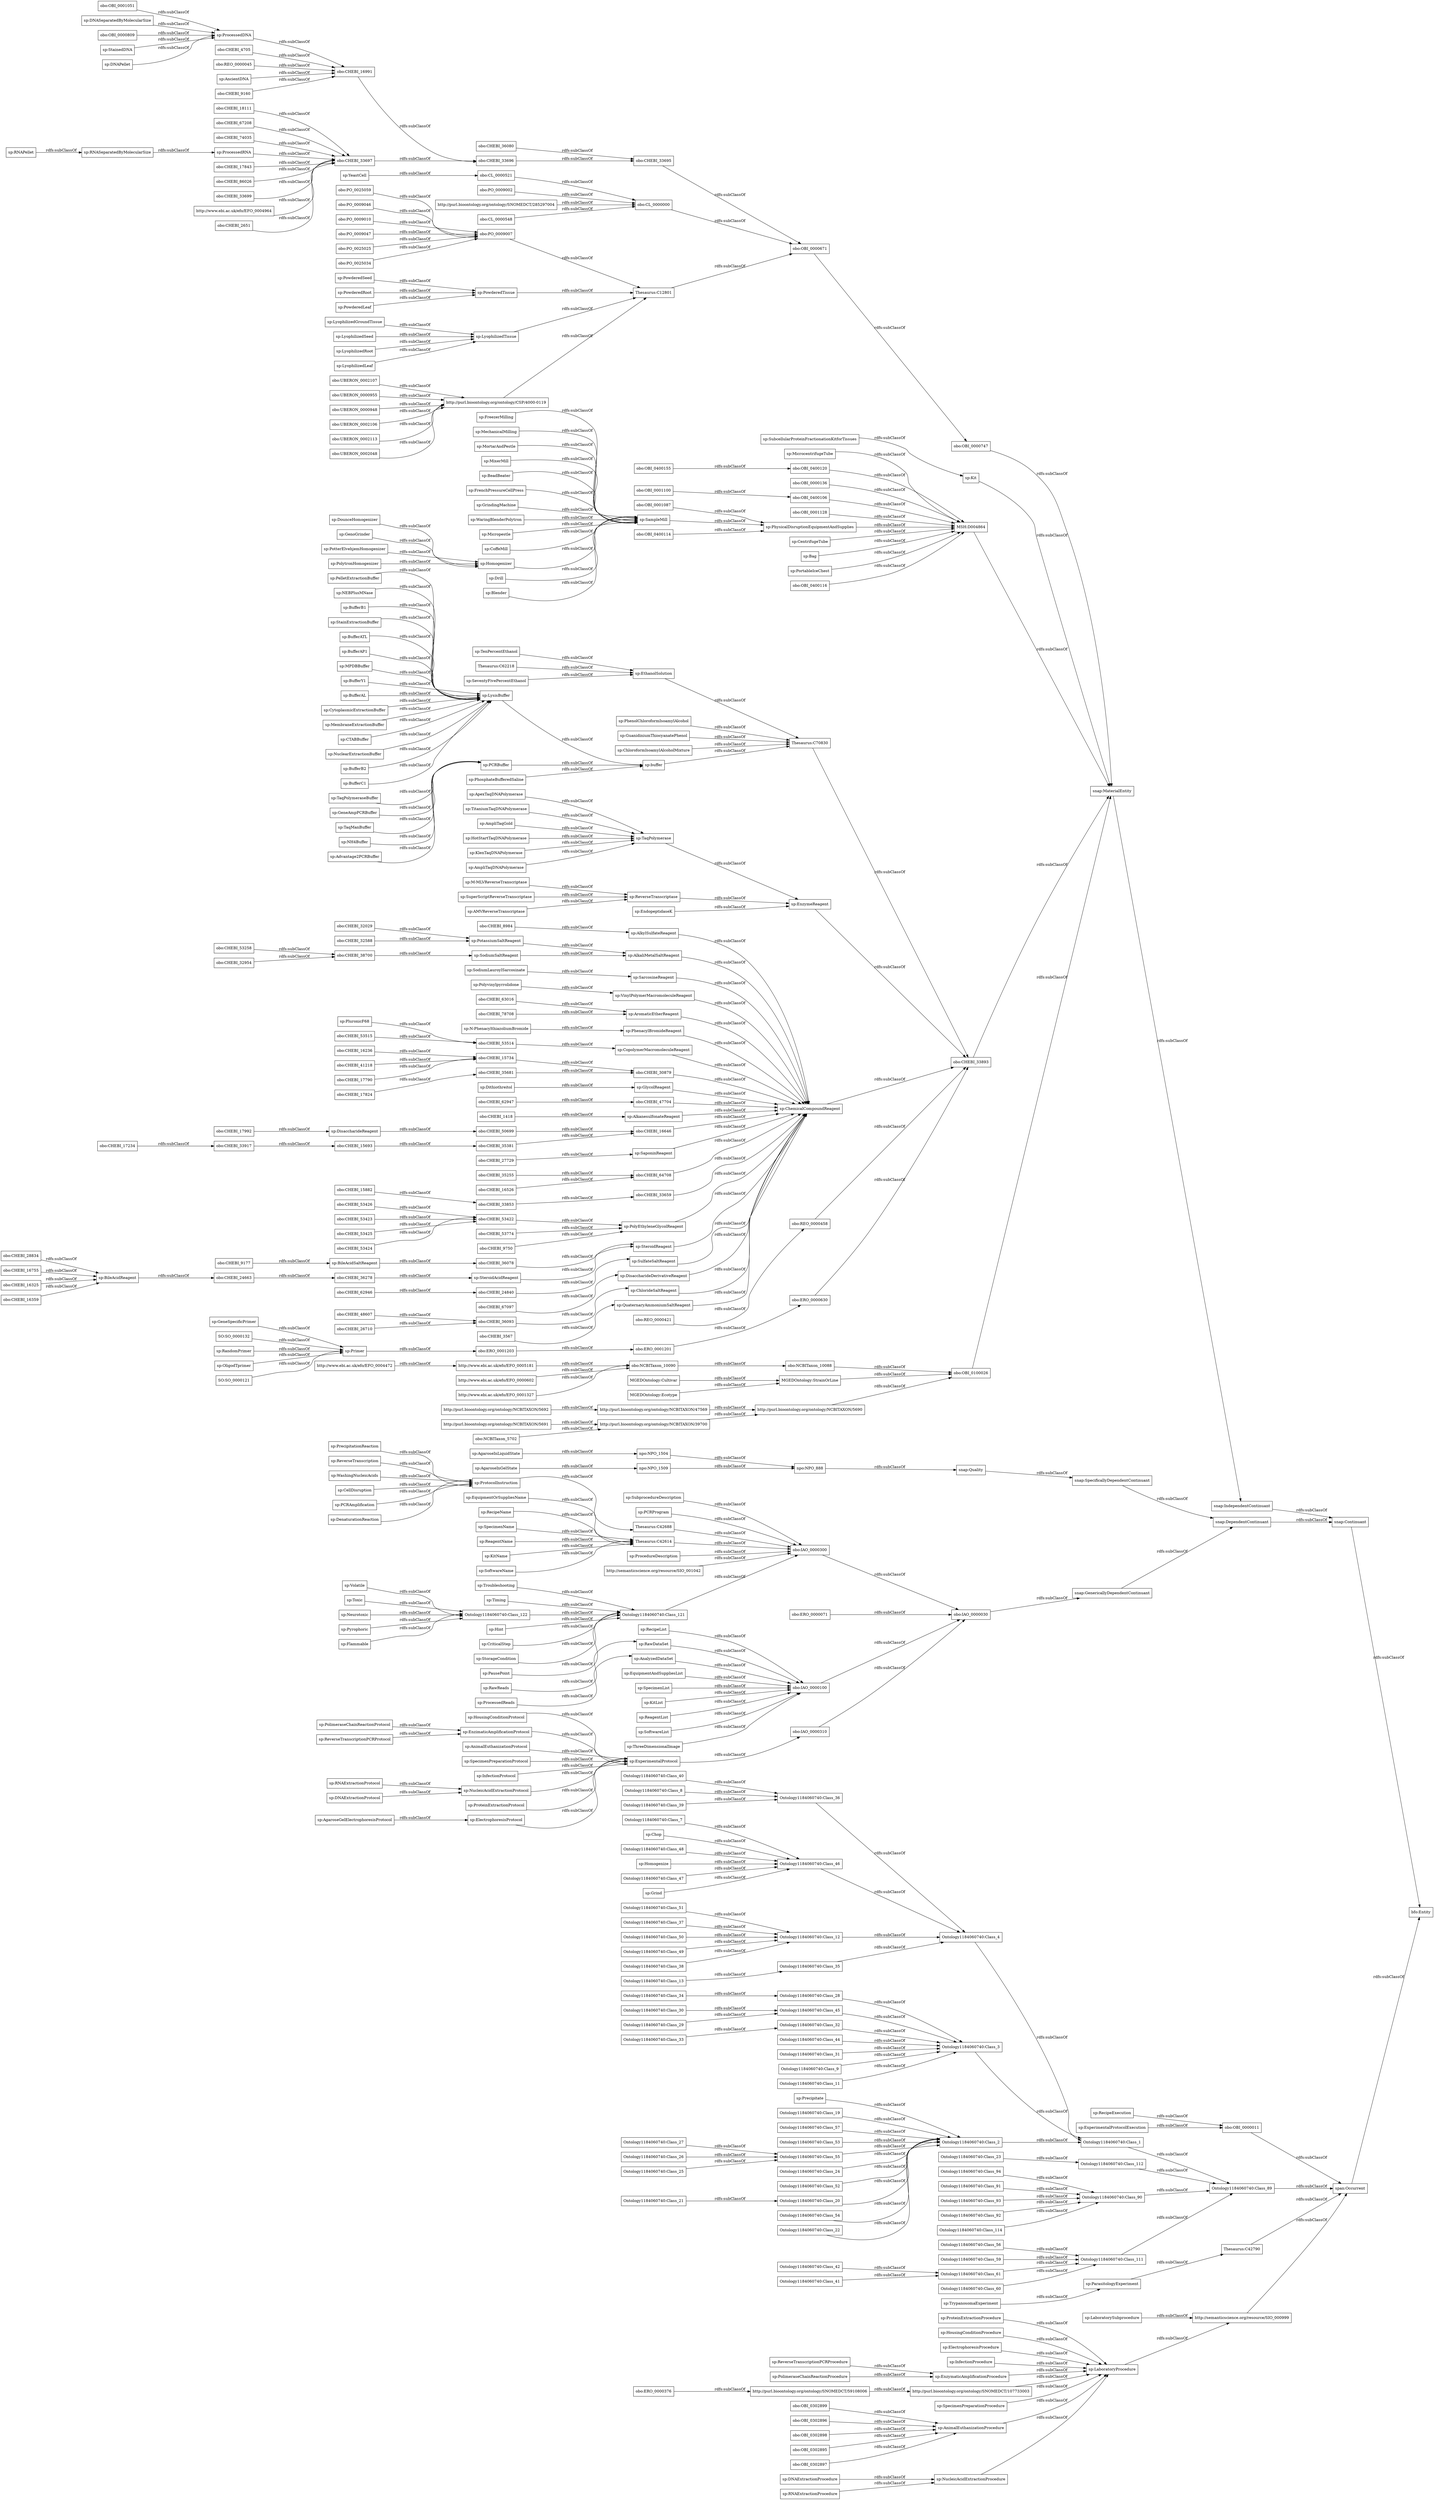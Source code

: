 digraph ar2dtool_diagram { 
rankdir=LR;
size="1000"
node [shape = rectangle, color="black"]; "sp:LaboratoryProcedure" "sp:RecipeList" "sp:Precipitate" "Ontology1184060740:Class_30" "sp:PelletExtractionBuffer" "sp:TaqPolymerase" "obo:CHEBI_63016" "obo:CHEBI_32029" "Ontology1184060740:Class_19" "obo:CHEBI_15882" "obo:CHEBI_18111" "Ontology1184060740:Class_28" "sp:PrecipitationReaction" "Ontology1184060740:Class_40" "bfo:Entity" "npo:NPO_1504" "sp:NEBPlusMNase" "Ontology1184060740:Class_57" "sp:TaqPolymeraseBuffer" "sp:SubcellularProteinFractionationKitforTissues" "http://purl.bioontology.org/ontology/NCBITAXON/5692" "sp:MicrocentrifugeTube" "sp:EquipmentOrSuppliesName" "obo:CHEBI_48607" "sp:ProteinExtractionProcedure" "sp:HousingConditionProcedure" "sp:ApexTaqDNAPolymerase" "Ontology1184060740:Class_13" "sp:PluronicF68" "sp:GeneSpecificPrimer" "sp:PotassiumSaltReagent" "obo:UBERON_0002107" "sp:RecipeExecution" "Ontology1184060740:Class_8" "SO:SO_0000132" "sp:Polyvinylpyrrolidone" "Ontology1184060740:Class_27" "Thesaurus:C70830" "obo:CHEBI_53426" "sp:AlkylSulfateReagent" "Ontology1184060740:Class_56" "sp:PolimeraseChainReactionProtocol" "obo:CHEBI_16236" "sp:GeneAmpPCRBuffer" "sp:FreezerMilling" "sp:RNAExtractionProtocol" "obo:CHEBI_35255" "Ontology1184060740:Class_36" "sp:ProcessedDNA" "Ontology1184060740:Class_51" "sp:SubprocedureDescription" "obo:OBI_0302899" "sp:TaqManBuffer" "Ontology1184060740:Class_46" "sp:ProtocolInstruction" "obo:CHEBI_53423" "Ontology1184060740:Class_7" "sp:Troubleshooting" "sp:LysisBuffer" "obo:OBI_0001087" "sp:RawDataSet" "sp:AlkaliMetalSaltReagent" "obo:PO_0025059" "obo:PO_0009046" "obo:CHEBI_50699" "sp:TenPercentEthanol" "sp:TitaniumTaqDNAPolymerase" "sp:LyophilizedGroundTissue" "sp:YeastCell" "http://semanticscience.org/resource/SIO_000999" "obo:OBI_0000747" "MGEDOntology:Cultivar" "sp:PCRProgram" "sp:MechanicalMilling" "obo:OBI_0302896" "obo:ERO_0000376" "obo:CHEBI_16991" "obo:CL_0000521" "obo:PO_0009002" "Ontology1184060740:Class_45" "obo:CHEBI_28834" "sp:BufferB1" "obo:OBI_0400155" "Thesaurus:C42688" "obo:CHEBI_33695" "sp:SarcosineReagent" "sp:AmpliTaqGold" "sp:PCRBuffer" "span:Occurrent" "npo:NPO_888" "Thesaurus:C62218" "obo:CL_0000000" "sp:VinylPolymerMacromoleculeReagent" "sp:ReverseTranscription" "sp:EthanolSolution" "sp:BileAcidSaltReagent" "obo:CHEBI_26710" "obo:CHEBI_53258" "obo:OBI_0400120" "sp:DounceHomogenizer" "sp:M-MLVReverseTranscriptase" "sp:SampleMill" "Ontology1184060740:Class_59" "sp:Volatile" "obo:OBI_0001051" "sp:PowderedSeed" "sp:SodiumLauroylSarcosinate" "sp:RandomPrimer" "obo:PO_0009010" "http://www.ebi.ac.uk/efo/EFO_0005181" "sp:SodiumSaltReagent" "sp:AromaticEtherReagent" "sp:GenoGrinder" "sp:ElectrophoresisProcedure" "Thesaurus:C42614" "Ontology1184060740:Class_94" "sp:PotterElvehjemHomogenizer" "sp:RecipeName" "Ontology1184060740:Class_53" "obo:CHEBI_17992" "sp:Chop" "sp:PowderedRoot" "obo:OBI_0000136" "obo:ERO_0001203" "http://www.ebi.ac.uk/efo/EFO_0000602" "sp:AnalyzedDataSet" "snap:MaterialEntity" "obo:UBERON_0000955" "obo:IAO_0000300" "sp:MortarAndPestle" "sp:EquipmentAndSuppliesList" "obo:CHEBI_67208" "obo:CHEBI_67097" "Ontology1184060740:Class_48" "obo:CHEBI_4705" "obo:PO_0009007" "sp:Kit" "Ontology1184060740:Class_91" "obo:IAO_0000030" "sp:InfectionProcedure" "sp:HousingConditionProtocol" "sp:PhenacylBromideReagent" "Ontology1184060740:Class_1" "Ontology1184060740:Class_32" "sp:MixerMill" "sp:BileAcidReagent" "sp:StainExtractionBuffer" "obo:OBI_0400114" "sp:BeadBeater" "sp:BufferATL" "obo:CHEBI_16755" "sp:HotStartTaqDNAPolymerase" "Ontology1184060740:Class_42" "sp:BufferAP1" "sp:PolytronHomogenizer" "sp:MPDBBuffer" "sp:CopolymerMacromoleculeReagent" "sp:WashingNucleicAcids" "Ontology1184060740:Class_37" "sp:ParasitologyExperiment" "obo:CHEBI_30879" "sp:SuperScriptReverseTranscriptase" "obo:CHEBI_33697" "Ontology1184060740:Class_112" "sp:DisaccharideReagent" "sp:Timing" "sp:BufferY1" "obo:ERO_0001201" "sp:SpecimenName" "obo:CHEBI_17824" "obo:REO_0000045" "sp:EnzymeReagent" "obo:OBI_0400106" "sp:ReverseTranscriptase" "obo:OBI_0000011" "obo:ERO_0000071" "sp:NH4Buffer" "obo:CHEBI_53515" "sp:EnzimaticAmplificationProtocol" "sp:BufferAL" "Ontology1184060740:Class_12" "http://purl.bioontology.org/ontology/NCBITAXON/5691" "Ontology1184060740:Class_21" "sp:EndopeptidaseK" "obo:UBERON_0000948" "sp:FrenchPressureCellPress" "sp:GrindingMachine" "sp:PowderedTissue" "sp:Toxic" "sp:SpecimenList" "sp:Homogenize" "snap:Continuant" "obo:UBERON_0002106" "sp:DNASeparatedByMolecularSize" "Ontology1184060740:Class_26" "sp:RNAPellet" "obo:CHEBI_27729" "sp:Neurotoxic" "obo:CHEBI_32954" "sp:ExperimentalProtocolExecution" "MSH:D004864" "sp:GlycolReagent" "Ontology1184060740:Class_55" "Ontology1184060740:Class_4" "npo:NPO_1509" "Ontology1184060740:Class_35" "obo:NCBITaxon_5702" "obo:OBI_0302898" "obo:CHEBI_47704" "obo:CHEBI_36078" "sp:ChemicalCompoundReagent" "sp:AlkanesulfonateReagent" "obo:CHEBI_74035" "sp:PhosphateBufferedSaline" "Ontology1184060740:Class_122" "http://www.ebi.ac.uk/efo/EFO_0001327" "Ontology1184060740:Class_61" "sp:Pyrophoric" "obo:OBI_0000809" "sp:AgaroseInGelState" "sp:ProcedureDescription" "obo:PO_0009047" "Ontology1184060740:Class_3" "sp:PhenolChloroformIsoamylAlcohol" "sp:CytoplasmicExtractionBuffer" "Ontology1184060740:Class_34" "sp:ProcessedRNA" "sp:WaringBlenderPolytron" "sp:Hint" "obo:CHEBI_16646" "Ontology1184060740:Class_44" "obo:CHEBI_62947" "http://www.ebi.ac.uk/efo/EFO_0004472" "sp:ReagentName" "sp:MembraneExtractionBuffer" "sp:ReverseTranscriptionPCRProtocol" "obo:CHEBI_1418" "sp:SaponinReagent" "obo:CHEBI_33853" "sp:EnzymaticAmplificationProcedure" "Ontology1184060740:Class_24" "obo:CHEBI_8984" "obo:CHEBI_9177" "sp:KitList" "sp:AnimalEuthanizationProtocol" "sp:SpecimenPreparationProtocol" "sp:N-PhenacylthiazoliumBromide" "sp:Micropestle" "sp:ReagentList" "obo:CHEBI_32588" "obo:IAO_0000100" "obo:CHEBI_64708" "snap:Quality" "http://purl.bioontology.org/ontology/SNOMEDCT/107733003" "Ontology1184060740:Class_50" "sp:DNAExtractionProcedure" "obo:UBERON_0002113" "obo:OBI_0001128" "http://purl.bioontology.org/ontology/NCBITAXON/47569" "sp:CriticalStep" "Ontology1184060740:Class_23" "http://semanticscience.org/resource/SIO_001042" "obo:CHEBI_53422" "sp:CTABBuffer" "sp:StainedDNA" "obo:CHEBI_36278" "obo:CHEBI_41218" "sp:LyophilizedTissue" "Ontology1184060740:Class_52" "sp:StorageCondition" "obo:REO_0000458" "obo:CHEBI_33659" "obo:REO_0000421" "sp:Dithiothreitol" "sp:SpecimenPreparationProcedure" "Ontology1184060740:Class_93" "sp:GuanidiniumThiocyanatePhenol" "obo:OBI_0302895" "obo:OBI_0001100" "obo:CHEBI_17790" "sp:CoffeMill" "sp:Homogenizer" "obo:CHEBI_36080" "sp:SoftwareList" "sp:PhysicalDisruptionEquipmentAndSupplies" "sp:RNASeparatedByMolecularSize" "sp:ExperimentalProtocol" "obo:CHEBI_17234" "sp:KlenTaqDNAPolymerase" "sp:AMVReverseTranscriptase" "Ontology1184060740:Class_49" "sp:AnimalEuthanizationProcedure" "obo:CHEBI_17843" "http://purl.bioontology.org/ontology/CSP/4000-0119" "Ontology1184060740:Class_92" "sp:AgaroseInLiquidState" "Ontology1184060740:Class_29" "sp:NuclearExtractionBuffer" "Ontology1184060740:Class_41" "sp:CentrifugeTube" "sp:PolyEthyleneGlycolReagent" "obo:CHEBI_24840" "Ontology1184060740:Class_114" "Ontology1184060740:Class_31" "sp:InfectionProtocol" "sp:RNAExtractionProcedure" "sp:AmpliTaqDNAPolymerase" "obo:PO_0025025" "obo:NCBITaxon_10088" "sp:NucleicAcidExtractionProtocol" "sp:PowderedLeaf" "obo:PO_0025034" "sp:SteroidAcidReagent" "sp:Bag" "sp:PortableIceChest" "sp:TrypanosomaExperiment" "obo:CHEBI_53425" "Ontology1184060740:Class_9" "obo:CHEBI_33696" "obo:CHEBI_33893" "sp:ThreeDimensionalImage" "sp:ChloroformIsoamylAlcoholMixture" "obo:CHEBI_36093" "obo:UBERON_0002048" "sp:OligodTprimer" "sp:Flammable" "Ontology1184060740:Class_11" "obo:CHEBI_86026" "Ontology1184060740:Class_20" "Ontology1184060740:Class_47" "Ontology1184060740:Class_90" "obo:CHEBI_53424" "obo:CHEBI_38700" "sp:DNAExtractionProtocol" "MGEDOntology:StrainOrLine" "http://purl.bioontology.org/ontology/NCBITAXON/39700" "obo:CHEBI_16526" "sp:KitName" "sp:buffer" "sp:Grind" "obo:OBI_0302897" "obo:CHEBI_33699" "http://purl.bioontology.org/ontology/SNOMEDCT/285297004" "sp:BufferB2" "sp:LyophilizedSeed" "sp:BufferC1" "obo:CHEBI_16325" "sp:Drill" "obo:CHEBI_15734" "Ontology1184060740:Class_111" "sp:DNAPellet" "sp:AgaroseGelElectrophoresisProtocol" "snap:SpecificallyDependentContinuant" "Ontology1184060740:Class_121" "Ontology1184060740:Class_60" "sp:CellDisruption" "sp:LyophilizedRoot" "obo:CHEBI_53514" "sp:AncientDNA" "obo:CHEBI_53774" "http://purl.bioontology.org/ontology/NCBITAXON/5690" "Ontology1184060740:Class_2" "Ontology1184060740:Class_89" "obo:CHEBI_35681" "Ontology1184060740:Class_33" "snap:GenericallyDependentContinuant" "sp:SteroidReagent" "sp:SulfateSaltReagent" "sp:DisaccharideDerivativeReagent" "obo:CHEBI_62946" "obo:CHEBI_35381" "obo:CHEBI_33917" "sp:NucleicAcidExtractionProcedure" "Ontology1184060740:Class_25" "obo:OBI_0100026" "Ontology1184060740:Class_54" "obo:CL_0000548" "obo:OBI_0000671" "obo:CHEBI_78708" "sp:PausePoint" "http://purl.bioontology.org/ontology/SNOMEDCT/59108006" "obo:OBI_0400116" "obo:CHEBI_24663" "obo:CHEBI_3567" "sp:RawReads" "http://www.ebi.ac.uk/efo/EFO_0004964" "Thesaurus:C12801" "obo:IAO_0000310" "sp:LyophilizedLeaf" "obo:ERO_0000630" "Ontology1184060740:Class_22" "obo:CHEBI_9160" "sp:ChlorideSaltReagent" "obo:CHEBI_15693" "obo:CHEBI_2651" "Ontology1184060740:Class_39" "sp:ProcessedReads" "obo:CHEBI_9750" "MGEDOntology:Ecotype" "sp:ReverseTranscriptionPCRProcedure" "sp:LaboratorySubprocedure" "sp:ProteinExtractionProtocol" "sp:QuaternaryAmmoniumSaltReagent" "obo:CHEBI_16359" "sp:PCRAmplification" "sp:SoftwareName" "sp:Primer" "sp:Advantage2PCRBuffer" "sp:SeventyFivePercentEthanol" "snap:IndependentContinuant" "Thesaurus:C42790" "obo:NCBITaxon_10090" "snap:DependentContinuant" "sp:ElectrophoresisProtocol" "sp:PolimeraseChainReactionProcedure" "sp:DenaturationReaction" "sp:Blender" "Ontology1184060740:Class_38" "SO:SO_0000121" ; /*classes style*/
	"sp:DNAExtractionProtocol" -> "sp:NucleicAcidExtractionProtocol" [ label = "rdfs:subClassOf" ];
	"Ontology1184060740:Class_52" -> "Ontology1184060740:Class_2" [ label = "rdfs:subClassOf" ];
	"sp:AlkaliMetalSaltReagent" -> "sp:ChemicalCompoundReagent" [ label = "rdfs:subClassOf" ];
	"sp:TitaniumTaqDNAPolymerase" -> "sp:TaqPolymerase" [ label = "rdfs:subClassOf" ];
	"obo:NCBITaxon_10088" -> "obo:OBI_0100026" [ label = "rdfs:subClassOf" ];
	"obo:OBI_0302895" -> "sp:AnimalEuthanizationProcedure" [ label = "rdfs:subClassOf" ];
	"sp:AMVReverseTranscriptase" -> "sp:ReverseTranscriptase" [ label = "rdfs:subClassOf" ];
	"Ontology1184060740:Class_22" -> "Ontology1184060740:Class_2" [ label = "rdfs:subClassOf" ];
	"Ontology1184060740:Class_94" -> "Ontology1184060740:Class_90" [ label = "rdfs:subClassOf" ];
	"obo:CHEBI_53258" -> "obo:CHEBI_38700" [ label = "rdfs:subClassOf" ];
	"sp:KitName" -> "Thesaurus:C42614" [ label = "rdfs:subClassOf" ];
	"Ontology1184060740:Class_34" -> "Ontology1184060740:Class_28" [ label = "rdfs:subClassOf" ];
	"span:Occurrent" -> "bfo:Entity" [ label = "rdfs:subClassOf" ];
	"sp:TaqPolymeraseBuffer" -> "sp:PCRBuffer" [ label = "rdfs:subClassOf" ];
	"obo:PO_0025034" -> "obo:PO_0009007" [ label = "rdfs:subClassOf" ];
	"sp:LysisBuffer" -> "sp:buffer" [ label = "rdfs:subClassOf" ];
	"obo:CHEBI_27729" -> "sp:SaponinReagent" [ label = "rdfs:subClassOf" ];
	"sp:BufferB2" -> "sp:LysisBuffer" [ label = "rdfs:subClassOf" ];
	"sp:BeadBeater" -> "sp:SampleMill" [ label = "rdfs:subClassOf" ];
	"sp:PolytronHomogenizer" -> "sp:Homogenizer" [ label = "rdfs:subClassOf" ];
	"sp:Flammable" -> "Ontology1184060740:Class_122" [ label = "rdfs:subClassOf" ];
	"sp:MicrocentrifugeTube" -> "MSH:D004864" [ label = "rdfs:subClassOf" ];
	"obo:CHEBI_48607" -> "obo:CHEBI_36093" [ label = "rdfs:subClassOf" ];
	"obo:CHEBI_16359" -> "sp:BileAcidReagent" [ label = "rdfs:subClassOf" ];
	"obo:PO_0009047" -> "obo:PO_0009007" [ label = "rdfs:subClassOf" ];
	"obo:CHEBI_17234" -> "obo:CHEBI_33917" [ label = "rdfs:subClassOf" ];
	"Ontology1184060740:Class_46" -> "Ontology1184060740:Class_4" [ label = "rdfs:subClassOf" ];
	"sp:TrypanosomaExperiment" -> "sp:ParasitologyExperiment" [ label = "rdfs:subClassOf" ];
	"sp:RNAExtractionProcedure" -> "sp:NucleicAcidExtractionProcedure" [ label = "rdfs:subClassOf" ];
	"SO:SO_0000132" -> "sp:Primer" [ label = "rdfs:subClassOf" ];
	"obo:IAO_0000300" -> "obo:IAO_0000030" [ label = "rdfs:subClassOf" ];
	"sp:KlenTaqDNAPolymerase" -> "sp:TaqPolymerase" [ label = "rdfs:subClassOf" ];
	"sp:Micropestle" -> "sp:SampleMill" [ label = "rdfs:subClassOf" ];
	"sp:MortarAndPestle" -> "sp:SampleMill" [ label = "rdfs:subClassOf" ];
	"obo:CHEBI_33697" -> "obo:CHEBI_33696" [ label = "rdfs:subClassOf" ];
	"obo:CHEBI_53422" -> "sp:PolyEthyleneGlycolReagent" [ label = "rdfs:subClassOf" ];
	"sp:DNAPellet" -> "sp:ProcessedDNA" [ label = "rdfs:subClassOf" ];
	"Thesaurus:C42614" -> "obo:IAO_0000300" [ label = "rdfs:subClassOf" ];
	"sp:RawDataSet" -> "obo:IAO_0000100" [ label = "rdfs:subClassOf" ];
	"obo:REO_0000045" -> "obo:CHEBI_16991" [ label = "rdfs:subClassOf" ];
	"obo:CL_0000548" -> "obo:CL_0000000" [ label = "rdfs:subClassOf" ];
	"sp:EnzymeReagent" -> "obo:CHEBI_33893" [ label = "rdfs:subClassOf" ];
	"Ontology1184060740:Class_28" -> "Ontology1184060740:Class_3" [ label = "rdfs:subClassOf" ];
	"obo:OBI_0000136" -> "MSH:D004864" [ label = "rdfs:subClassOf" ];
	"sp:RecipeExecution" -> "obo:OBI_0000011" [ label = "rdfs:subClassOf" ];
	"sp:ReverseTranscriptionPCRProcedure" -> "sp:EnzymaticAmplificationProcedure" [ label = "rdfs:subClassOf" ];
	"obo:CL_0000000" -> "obo:OBI_0000671" [ label = "rdfs:subClassOf" ];
	"sp:SodiumLauroylSarcosinate" -> "sp:SarcosineReagent" [ label = "rdfs:subClassOf" ];
	"http://purl.bioontology.org/ontology/NCBITAXON/5690" -> "obo:OBI_0100026" [ label = "rdfs:subClassOf" ];
	"sp:BileAcidSaltReagent" -> "obo:CHEBI_36078" [ label = "rdfs:subClassOf" ];
	"sp:AlkylSulfateReagent" -> "sp:ChemicalCompoundReagent" [ label = "rdfs:subClassOf" ];
	"sp:Bag" -> "MSH:D004864" [ label = "rdfs:subClassOf" ];
	"obo:NCBITaxon_5702" -> "http://purl.bioontology.org/ontology/NCBITAXON/39700" [ label = "rdfs:subClassOf" ];
	"sp:PowderedSeed" -> "sp:PowderedTissue" [ label = "rdfs:subClassOf" ];
	"sp:BufferY1" -> "sp:LysisBuffer" [ label = "rdfs:subClassOf" ];
	"sp:AromaticEtherReagent" -> "sp:ChemicalCompoundReagent" [ label = "rdfs:subClassOf" ];
	"sp:BufferAL" -> "sp:LysisBuffer" [ label = "rdfs:subClassOf" ];
	"obo:CHEBI_78708" -> "sp:AromaticEtherReagent" [ label = "rdfs:subClassOf" ];
	"sp:ProtocolInstruction" -> "Thesaurus:C42688" [ label = "rdfs:subClassOf" ];
	"sp:Hint" -> "Ontology1184060740:Class_121" [ label = "rdfs:subClassOf" ];
	"sp:StainExtractionBuffer" -> "sp:LysisBuffer" [ label = "rdfs:subClassOf" ];
	"Ontology1184060740:Class_41" -> "Ontology1184060740:Class_61" [ label = "rdfs:subClassOf" ];
	"obo:CHEBI_2651" -> "obo:CHEBI_33697" [ label = "rdfs:subClassOf" ];
	"snap:SpecificallyDependentContinuant" -> "snap:DependentContinuant" [ label = "rdfs:subClassOf" ];
	"sp:ExperimentalProtocol" -> "obo:IAO_0000310" [ label = "rdfs:subClassOf" ];
	"obo:CHEBI_3567" -> "sp:QuaternaryAmmoniumSaltReagent" [ label = "rdfs:subClassOf" ];
	"sp:TenPercentEthanol" -> "sp:EthanolSolution" [ label = "rdfs:subClassOf" ];
	"Ontology1184060740:Class_11" -> "Ontology1184060740:Class_3" [ label = "rdfs:subClassOf" ];
	"sp:InfectionProcedure" -> "sp:LaboratoryProcedure" [ label = "rdfs:subClassOf" ];
	"sp:SpecimenList" -> "obo:IAO_0000100" [ label = "rdfs:subClassOf" ];
	"sp:EquipmentAndSuppliesList" -> "obo:IAO_0000100" [ label = "rdfs:subClassOf" ];
	"sp:GrindingMachine" -> "sp:SampleMill" [ label = "rdfs:subClassOf" ];
	"Ontology1184060740:Class_53" -> "Ontology1184060740:Class_2" [ label = "rdfs:subClassOf" ];
	"obo:CHEBI_28834" -> "sp:BileAcidReagent" [ label = "rdfs:subClassOf" ];
	"obo:CHEBI_17790" -> "obo:CHEBI_15734" [ label = "rdfs:subClassOf" ];
	"obo:OBI_0302896" -> "sp:AnimalEuthanizationProcedure" [ label = "rdfs:subClassOf" ];
	"Ontology1184060740:Class_23" -> "Ontology1184060740:Class_112" [ label = "rdfs:subClassOf" ];
	"obo:CHEBI_36078" -> "sp:SteroidReagent" [ label = "rdfs:subClassOf" ];
	"http://www.ebi.ac.uk/efo/EFO_0005181" -> "obo:NCBITaxon_10090" [ label = "rdfs:subClassOf" ];
	"http://www.ebi.ac.uk/efo/EFO_0004964" -> "obo:CHEBI_33697" [ label = "rdfs:subClassOf" ];
	"Ontology1184060740:Class_1" -> "Ontology1184060740:Class_89" [ label = "rdfs:subClassOf" ];
	"obo:ERO_0001201" -> "obo:ERO_0000630" [ label = "rdfs:subClassOf" ];
	"obo:NCBITaxon_10090" -> "obo:NCBITaxon_10088" [ label = "rdfs:subClassOf" ];
	"obo:CHEBI_35681" -> "obo:CHEBI_30879" [ label = "rdfs:subClassOf" ];
	"sp:EnzymaticAmplificationProcedure" -> "sp:LaboratoryProcedure" [ label = "rdfs:subClassOf" ];
	"sp:Advantage2PCRBuffer" -> "sp:PCRBuffer" [ label = "rdfs:subClassOf" ];
	"snap:DependentContinuant" -> "snap:Continuant" [ label = "rdfs:subClassOf" ];
	"obo:CHEBI_32588" -> "sp:PotassiumSaltReagent" [ label = "rdfs:subClassOf" ];
	"http://purl.bioontology.org/ontology/NCBITAXON/39700" -> "http://purl.bioontology.org/ontology/NCBITAXON/5690" [ label = "rdfs:subClassOf" ];
	"sp:RandomPrimer" -> "sp:Primer" [ label = "rdfs:subClassOf" ];
	"sp:ProcessedReads" -> "sp:AnalyzedDataSet" [ label = "rdfs:subClassOf" ];
	"Ontology1184060740:Class_35" -> "Ontology1184060740:Class_4" [ label = "rdfs:subClassOf" ];
	"SO:SO_0000121" -> "sp:Primer" [ label = "rdfs:subClassOf" ];
	"sp:SubcellularProteinFractionationKitforTissues" -> "sp:Kit" [ label = "rdfs:subClassOf" ];
	"MGEDOntology:Ecotype" -> "MGEDOntology:StrainOrLine" [ label = "rdfs:subClassOf" ];
	"sp:M-MLVReverseTranscriptase" -> "sp:ReverseTranscriptase" [ label = "rdfs:subClassOf" ];
	"npo:NPO_888" -> "snap:Quality" [ label = "rdfs:subClassOf" ];
	"Thesaurus:C42790" -> "span:Occurrent" [ label = "rdfs:subClassOf" ];
	"Ontology1184060740:Class_47" -> "Ontology1184060740:Class_46" [ label = "rdfs:subClassOf" ];
	"sp:AgaroseGelElectrophoresisProtocol" -> "sp:ElectrophoresisProtocol" [ label = "rdfs:subClassOf" ];
	"sp:GeneAmpPCRBuffer" -> "sp:PCRBuffer" [ label = "rdfs:subClassOf" ];
	"obo:UBERON_0000948" -> "http://purl.bioontology.org/ontology/CSP/4000-0119" [ label = "rdfs:subClassOf" ];
	"obo:CHEBI_64708" -> "sp:ChemicalCompoundReagent" [ label = "rdfs:subClassOf" ];
	"sp:PolimeraseChainReactionProtocol" -> "sp:EnzimaticAmplificationProtocol" [ label = "rdfs:subClassOf" ];
	"sp:SarcosineReagent" -> "sp:ChemicalCompoundReagent" [ label = "rdfs:subClassOf" ];
	"sp:SoftwareName" -> "Thesaurus:C42614" [ label = "rdfs:subClassOf" ];
	"sp:VinylPolymerMacromoleculeReagent" -> "sp:ChemicalCompoundReagent" [ label = "rdfs:subClassOf" ];
	"sp:CytoplasmicExtractionBuffer" -> "sp:LysisBuffer" [ label = "rdfs:subClassOf" ];
	"obo:CHEBI_47704" -> "sp:ChemicalCompoundReagent" [ label = "rdfs:subClassOf" ];
	"Ontology1184060740:Class_89" -> "span:Occurrent" [ label = "rdfs:subClassOf" ];
	"obo:CHEBI_9750" -> "sp:PolyEthyleneGlycolReagent" [ label = "rdfs:subClassOf" ];
	"sp:Toxic" -> "Ontology1184060740:Class_122" [ label = "rdfs:subClassOf" ];
	"obo:CHEBI_53423" -> "obo:CHEBI_53422" [ label = "rdfs:subClassOf" ];
	"obo:UBERON_0002106" -> "http://purl.bioontology.org/ontology/CSP/4000-0119" [ label = "rdfs:subClassOf" ];
	"sp:SeventyFivePercentEthanol" -> "sp:EthanolSolution" [ label = "rdfs:subClassOf" ];
	"Ontology1184060740:Class_59" -> "Ontology1184060740:Class_111" [ label = "rdfs:subClassOf" ];
	"sp:Drill" -> "sp:SampleMill" [ label = "rdfs:subClassOf" ];
	"Ontology1184060740:Class_114" -> "Ontology1184060740:Class_90" [ label = "rdfs:subClassOf" ];
	"sp:NEBPlusMNase" -> "sp:LysisBuffer" [ label = "rdfs:subClassOf" ];
	"obo:OBI_0000011" -> "span:Occurrent" [ label = "rdfs:subClassOf" ];
	"sp:QuaternaryAmmoniumSaltReagent" -> "sp:ChemicalCompoundReagent" [ label = "rdfs:subClassOf" ];
	"obo:PO_0025059" -> "obo:PO_0009007" [ label = "rdfs:subClassOf" ];
	"obo:CHEBI_74035" -> "obo:CHEBI_33697" [ label = "rdfs:subClassOf" ];
	"obo:OBI_0400116" -> "MSH:D004864" [ label = "rdfs:subClassOf" ];
	"Ontology1184060740:Class_29" -> "Ontology1184060740:Class_45" [ label = "rdfs:subClassOf" ];
	"http://semanticscience.org/resource/SIO_000999" -> "span:Occurrent" [ label = "rdfs:subClassOf" ];
	"Ontology1184060740:Class_90" -> "Ontology1184060740:Class_89" [ label = "rdfs:subClassOf" ];
	"sp:TaqPolymerase" -> "sp:EnzymeReagent" [ label = "rdfs:subClassOf" ];
	"http://purl.bioontology.org/ontology/NCBITAXON/5691" -> "http://purl.bioontology.org/ontology/NCBITAXON/39700" [ label = "rdfs:subClassOf" ];
	"Ontology1184060740:Class_7" -> "Ontology1184060740:Class_46" [ label = "rdfs:subClassOf" ];
	"obo:CHEBI_86026" -> "obo:CHEBI_33697" [ label = "rdfs:subClassOf" ];
	"sp:PhosphateBufferedSaline" -> "sp:buffer" [ label = "rdfs:subClassOf" ];
	"sp:MPDBBuffer" -> "sp:LysisBuffer" [ label = "rdfs:subClassOf" ];
	"Ontology1184060740:Class_60" -> "Ontology1184060740:Class_111" [ label = "rdfs:subClassOf" ];
	"sp:DNASeparatedByMolecularSize" -> "sp:ProcessedDNA" [ label = "rdfs:subClassOf" ];
	"obo:CHEBI_15734" -> "obo:CHEBI_30879" [ label = "rdfs:subClassOf" ];
	"sp:YeastCell" -> "obo:CL_0000521" [ label = "rdfs:subClassOf" ];
	"Ontology1184060740:Class_30" -> "Ontology1184060740:Class_45" [ label = "rdfs:subClassOf" ];
	"sp:BufferAP1" -> "sp:LysisBuffer" [ label = "rdfs:subClassOf" ];
	"sp:EndopeptidaseK" -> "sp:EnzymeReagent" [ label = "rdfs:subClassOf" ];
	"sp:StainedDNA" -> "sp:ProcessedDNA" [ label = "rdfs:subClassOf" ];
	"sp:ChemicalCompoundReagent" -> "obo:CHEBI_33893" [ label = "rdfs:subClassOf" ];
	"sp:ElectrophoresisProcedure" -> "sp:LaboratoryProcedure" [ label = "rdfs:subClassOf" ];
	"obo:CHEBI_8984" -> "sp:AlkylSulfateReagent" [ label = "rdfs:subClassOf" ];
	"sp:PausePoint" -> "Ontology1184060740:Class_121" [ label = "rdfs:subClassOf" ];
	"sp:DisaccharideDerivativeReagent" -> "sp:ChemicalCompoundReagent" [ label = "rdfs:subClassOf" ];
	"Ontology1184060740:Class_42" -> "Ontology1184060740:Class_61" [ label = "rdfs:subClassOf" ];
	"obo:REO_0000421" -> "obo:REO_0000458" [ label = "rdfs:subClassOf" ];
	"obo:CHEBI_16325" -> "sp:BileAcidReagent" [ label = "rdfs:subClassOf" ];
	"sp:ApexTaqDNAPolymerase" -> "sp:TaqPolymerase" [ label = "rdfs:subClassOf" ];
	"obo:IAO_0000030" -> "snap:GenericallyDependentContinuant" [ label = "rdfs:subClassOf" ];
	"Ontology1184060740:Class_12" -> "Ontology1184060740:Class_4" [ label = "rdfs:subClassOf" ];
	"obo:CHEBI_36278" -> "sp:SteroidAcidReagent" [ label = "rdfs:subClassOf" ];
	"sp:CentrifugeTube" -> "MSH:D004864" [ label = "rdfs:subClassOf" ];
	"sp:PhenacylBromideReagent" -> "sp:ChemicalCompoundReagent" [ label = "rdfs:subClassOf" ];
	"sp:SteroidAcidReagent" -> "sp:SteroidReagent" [ label = "rdfs:subClassOf" ];
	"sp:PolimeraseChainReactionProcedure" -> "sp:EnzymaticAmplificationProcedure" [ label = "rdfs:subClassOf" ];
	"sp:LyophilizedTissue" -> "Thesaurus:C12801" [ label = "rdfs:subClassOf" ];
	"sp:SpecimenPreparationProtocol" -> "sp:ExperimentalProtocol" [ label = "rdfs:subClassOf" ];
	"sp:DounceHomogenizer" -> "sp:Homogenizer" [ label = "rdfs:subClassOf" ];
	"Ontology1184060740:Class_54" -> "Ontology1184060740:Class_2" [ label = "rdfs:subClassOf" ];
	"obo:CHEBI_53514" -> "sp:CopolymerMacromoleculeReagent" [ label = "rdfs:subClassOf" ];
	"MSH:D004864" -> "snap:MaterialEntity" [ label = "rdfs:subClassOf" ];
	"sp:PowderedRoot" -> "sp:PowderedTissue" [ label = "rdfs:subClassOf" ];
	"obo:UBERON_0000955" -> "http://purl.bioontology.org/ontology/CSP/4000-0119" [ label = "rdfs:subClassOf" ];
	"obo:OBI_0302897" -> "sp:AnimalEuthanizationProcedure" [ label = "rdfs:subClassOf" ];
	"Ontology1184060740:Class_24" -> "Ontology1184060740:Class_2" [ label = "rdfs:subClassOf" ];
	"Ontology1184060740:Class_2" -> "Ontology1184060740:Class_1" [ label = "rdfs:subClassOf" ];
	"sp:RNAPellet" -> "sp:RNASeparatedByMolecularSize" [ label = "rdfs:subClassOf" ];
	"obo:UBERON_0002113" -> "http://purl.bioontology.org/ontology/CSP/4000-0119" [ label = "rdfs:subClassOf" ];
	"obo:CHEBI_36080" -> "obo:CHEBI_33695" [ label = "rdfs:subClassOf" ];
	"sp:HotStartTaqDNAPolymerase" -> "sp:TaqPolymerase" [ label = "rdfs:subClassOf" ];
	"obo:OBI_0000747" -> "snap:MaterialEntity" [ label = "rdfs:subClassOf" ];
	"Ontology1184060740:Class_36" -> "Ontology1184060740:Class_4" [ label = "rdfs:subClassOf" ];
	"sp:GeneSpecificPrimer" -> "sp:Primer" [ label = "rdfs:subClassOf" ];
	"Ontology1184060740:Class_121" -> "obo:IAO_0000300" [ label = "rdfs:subClassOf" ];
	"sp:RecipeList" -> "obo:IAO_0000100" [ label = "rdfs:subClassOf" ];
	"obo:PO_0009007" -> "Thesaurus:C12801" [ label = "rdfs:subClassOf" ];
	"sp:LyophilizedLeaf" -> "sp:LyophilizedTissue" [ label = "rdfs:subClassOf" ];
	"sp:EthanolSolution" -> "Thesaurus:C70830" [ label = "rdfs:subClassOf" ];
	"sp:Chop" -> "Ontology1184060740:Class_46" [ label = "rdfs:subClassOf" ];
	"sp:NucleicAcidExtractionProcedure" -> "sp:LaboratoryProcedure" [ label = "rdfs:subClassOf" ];
	"sp:Troubleshooting" -> "Ontology1184060740:Class_121" [ label = "rdfs:subClassOf" ];
	"sp:Blender" -> "sp:SampleMill" [ label = "rdfs:subClassOf" ];
	"sp:ProcessedDNA" -> "obo:CHEBI_16991" [ label = "rdfs:subClassOf" ];
	"sp:LyophilizedSeed" -> "sp:LyophilizedTissue" [ label = "rdfs:subClassOf" ];
	"obo:CHEBI_9177" -> "sp:BileAcidSaltReagent" [ label = "rdfs:subClassOf" ];
	"sp:PolyEthyleneGlycolReagent" -> "sp:ChemicalCompoundReagent" [ label = "rdfs:subClassOf" ];
	"Ontology1184060740:Class_48" -> "Ontology1184060740:Class_46" [ label = "rdfs:subClassOf" ];
	"obo:CHEBI_18111" -> "obo:CHEBI_33697" [ label = "rdfs:subClassOf" ];
	"sp:GenoGrinder" -> "sp:Homogenizer" [ label = "rdfs:subClassOf" ];
	"sp:AgaroseInLiquidState" -> "npo:NPO_1504" [ label = "rdfs:subClassOf" ];
	"sp:NucleicAcidExtractionProtocol" -> "sp:ExperimentalProtocol" [ label = "rdfs:subClassOf" ];
	"sp:AgaroseInGelState" -> "npo:NPO_1509" [ label = "rdfs:subClassOf" ];
	"sp:N-PhenacylthiazoliumBromide" -> "sp:PhenacylBromideReagent" [ label = "rdfs:subClassOf" ];
	"sp:PhysicalDisruptionEquipmentAndSupplies" -> "MSH:D004864" [ label = "rdfs:subClassOf" ];
	"sp:SubprocedureDescription" -> "obo:IAO_0000300" [ label = "rdfs:subClassOf" ];
	"sp:Polyvinylpyrrolidone" -> "sp:VinylPolymerMacromoleculeReagent" [ label = "rdfs:subClassOf" ];
	"obo:CHEBI_33699" -> "obo:CHEBI_33697" [ label = "rdfs:subClassOf" ];
	"obo:CHEBI_53424" -> "obo:CHEBI_53422" [ label = "rdfs:subClassOf" ];
	"obo:UBERON_0002107" -> "http://purl.bioontology.org/ontology/CSP/4000-0119" [ label = "rdfs:subClassOf" ];
	"sp:Grind" -> "Ontology1184060740:Class_46" [ label = "rdfs:subClassOf" ];
	"sp:PCRBuffer" -> "sp:buffer" [ label = "rdfs:subClassOf" ];
	"sp:RNAExtractionProtocol" -> "sp:NucleicAcidExtractionProtocol" [ label = "rdfs:subClassOf" ];
	"obo:CHEBI_63016" -> "sp:AromaticEtherReagent" [ label = "rdfs:subClassOf" ];
	"sp:LaboratorySubprocedure" -> "http://semanticscience.org/resource/SIO_000999" [ label = "rdfs:subClassOf" ];
	"Ontology1184060740:Class_91" -> "Ontology1184060740:Class_90" [ label = "rdfs:subClassOf" ];
	"sp:ProcessedRNA" -> "obo:CHEBI_33697" [ label = "rdfs:subClassOf" ];
	"Thesaurus:C42688" -> "obo:IAO_0000300" [ label = "rdfs:subClassOf" ];
	"Ontology1184060740:Class_8" -> "Ontology1184060740:Class_36" [ label = "rdfs:subClassOf" ];
	"http://purl.bioontology.org/ontology/NCBITAXON/5692" -> "http://purl.bioontology.org/ontology/NCBITAXON/47569" [ label = "rdfs:subClassOf" ];
	"obo:CHEBI_67097" -> "sp:DisaccharideDerivativeReagent" [ label = "rdfs:subClassOf" ];
	"Ontology1184060740:Class_61" -> "Ontology1184060740:Class_111" [ label = "rdfs:subClassOf" ];
	"sp:SpecimenName" -> "Thesaurus:C42614" [ label = "rdfs:subClassOf" ];
	"obo:CHEBI_9160" -> "obo:CHEBI_16991" [ label = "rdfs:subClassOf" ];
	"obo:CHEBI_35381" -> "obo:CHEBI_16646" [ label = "rdfs:subClassOf" ];
	"obo:ERO_0000630" -> "obo:CHEBI_33893" [ label = "rdfs:subClassOf" ];
	"Ontology1184060740:Class_31" -> "Ontology1184060740:Class_3" [ label = "rdfs:subClassOf" ];
	"sp:Precipitate" -> "Ontology1184060740:Class_2" [ label = "rdfs:subClassOf" ];
	"sp:TaqManBuffer" -> "sp:PCRBuffer" [ label = "rdfs:subClassOf" ];
	"obo:CL_0000521" -> "obo:CL_0000000" [ label = "rdfs:subClassOf" ];
	"obo:PO_0009002" -> "obo:CL_0000000" [ label = "rdfs:subClassOf" ];
	"sp:AnimalEuthanizationProcedure" -> "sp:LaboratoryProcedure" [ label = "rdfs:subClassOf" ];
	"obo:CHEBI_53774" -> "sp:PolyEthyleneGlycolReagent" [ label = "rdfs:subClassOf" ];
	"obo:CHEBI_33917" -> "obo:CHEBI_15693" [ label = "rdfs:subClassOf" ];
	"obo:CHEBI_33893" -> "snap:MaterialEntity" [ label = "rdfs:subClassOf" ];
	"obo:ERO_0000376" -> "http://purl.bioontology.org/ontology/SNOMEDCT/59108006" [ label = "rdfs:subClassOf" ];
	"sp:GuanidiniumThiocyanatePhenol" -> "Thesaurus:C70830" [ label = "rdfs:subClassOf" ];
	"Thesaurus:C70830" -> "obo:CHEBI_33893" [ label = "rdfs:subClassOf" ];
	"sp:MechanicalMilling" -> "sp:SampleMill" [ label = "rdfs:subClassOf" ];
	"obo:CHEBI_15693" -> "obo:CHEBI_35381" [ label = "rdfs:subClassOf" ];
	"sp:SodiumSaltReagent" -> "sp:AlkaliMetalSaltReagent" [ label = "rdfs:subClassOf" ];
	"Ontology1184060740:Class_13" -> "Ontology1184060740:Class_35" [ label = "rdfs:subClassOf" ];
	"sp:InfectionProtocol" -> "sp:ExperimentalProtocol" [ label = "rdfs:subClassOf" ];
	"sp:BufferC1" -> "sp:LysisBuffer" [ label = "rdfs:subClassOf" ];
	"obo:CHEBI_32029" -> "sp:PotassiumSaltReagent" [ label = "rdfs:subClassOf" ];
	"sp:PCRProgram" -> "obo:IAO_0000300" [ label = "rdfs:subClassOf" ];
	"sp:ChlorideSaltReagent" -> "sp:ChemicalCompoundReagent" [ label = "rdfs:subClassOf" ];
	"Ontology1184060740:Class_55" -> "Ontology1184060740:Class_2" [ label = "rdfs:subClassOf" ];
	"obo:CHEBI_53515" -> "obo:CHEBI_53514" [ label = "rdfs:subClassOf" ];
	"sp:PortableIceChest" -> "MSH:D004864" [ label = "rdfs:subClassOf" ];
	"obo:OBI_0302898" -> "sp:AnimalEuthanizationProcedure" [ label = "rdfs:subClassOf" ];
	"sp:PCRAmplification" -> "sp:ProtocolInstruction" [ label = "rdfs:subClassOf" ];
	"Ontology1184060740:Class_25" -> "Ontology1184060740:Class_55" [ label = "rdfs:subClassOf" ];
	"sp:HousingConditionProtocol" -> "sp:ExperimentalProtocol" [ label = "rdfs:subClassOf" ];
	"obo:PO_0025025" -> "obo:PO_0009007" [ label = "rdfs:subClassOf" ];
	"Ontology1184060740:Class_3" -> "Ontology1184060740:Class_1" [ label = "rdfs:subClassOf" ];
	"obo:ERO_0001203" -> "obo:ERO_0001201" [ label = "rdfs:subClassOf" ];
	"sp:AlkanesulfonateReagent" -> "sp:ChemicalCompoundReagent" [ label = "rdfs:subClassOf" ];
	"sp:ReverseTranscription" -> "sp:ProtocolInstruction" [ label = "rdfs:subClassOf" ];
	"obo:CHEBI_24663" -> "obo:CHEBI_36278" [ label = "rdfs:subClassOf" ];
	"obo:CHEBI_16646" -> "sp:ChemicalCompoundReagent" [ label = "rdfs:subClassOf" ];
	"sp:SaponinReagent" -> "sp:ChemicalCompoundReagent" [ label = "rdfs:subClassOf" ];
	"sp:ProteinExtractionProcedure" -> "sp:LaboratoryProcedure" [ label = "rdfs:subClassOf" ];
	"sp:ElectrophoresisProtocol" -> "sp:ExperimentalProtocol" [ label = "rdfs:subClassOf" ];
	"http://semanticscience.org/resource/SIO_001042" -> "obo:IAO_0000300" [ label = "rdfs:subClassOf" ];
	"sp:Pyrophoric" -> "Ontology1184060740:Class_122" [ label = "rdfs:subClassOf" ];
	"Ontology1184060740:Class_37" -> "Ontology1184060740:Class_12" [ label = "rdfs:subClassOf" ];
	"snap:MaterialEntity" -> "snap:IndependentContinuant" [ label = "rdfs:subClassOf" ];
	"Ontology1184060740:Class_122" -> "Ontology1184060740:Class_121" [ label = "rdfs:subClassOf" ];
	"sp:ExperimentalProtocolExecution" -> "obo:OBI_0000011" [ label = "rdfs:subClassOf" ];
	"sp:MixerMill" -> "sp:SampleMill" [ label = "rdfs:subClassOf" ];
	"http://www.ebi.ac.uk/efo/EFO_0000602" -> "obo:NCBITaxon_10090" [ label = "rdfs:subClassOf" ];
	"sp:NH4Buffer" -> "sp:PCRBuffer" [ label = "rdfs:subClassOf" ];
	"sp:DenaturationReaction" -> "sp:ProtocolInstruction" [ label = "rdfs:subClassOf" ];
	"sp:EnzimaticAmplificationProtocol" -> "sp:ExperimentalProtocol" [ label = "rdfs:subClassOf" ];
	"obo:CHEBI_36093" -> "sp:ChlorideSaltReagent" [ label = "rdfs:subClassOf" ];
	"obo:REO_0000458" -> "obo:CHEBI_33893" [ label = "rdfs:subClassOf" ];
	"obo:CHEBI_16236" -> "obo:CHEBI_15734" [ label = "rdfs:subClassOf" ];
	"Ontology1184060740:Class_49" -> "Ontology1184060740:Class_12" [ label = "rdfs:subClassOf" ];
	"sp:LyophilizedGroundTissue" -> "sp:LyophilizedTissue" [ label = "rdfs:subClassOf" ];
	"sp:PhenolChloroformIsoamylAlcohol" -> "Thesaurus:C70830" [ label = "rdfs:subClassOf" ];
	"http://www.ebi.ac.uk/efo/EFO_0004472" -> "http://www.ebi.ac.uk/efo/EFO_0005181" [ label = "rdfs:subClassOf" ];
	"obo:OBI_0400106" -> "MSH:D004864" [ label = "rdfs:subClassOf" ];
	"Ontology1184060740:Class_19" -> "Ontology1184060740:Class_2" [ label = "rdfs:subClassOf" ];
	"obo:OBI_0001128" -> "MSH:D004864" [ label = "rdfs:subClassOf" ];
	"http://purl.bioontology.org/ontology/CSP/4000-0119" -> "Thesaurus:C12801" [ label = "rdfs:subClassOf" ];
	"obo:CHEBI_16755" -> "sp:BileAcidReagent" [ label = "rdfs:subClassOf" ];
	"http://purl.bioontology.org/ontology/SNOMEDCT/107733003" -> "sp:LaboratoryProcedure" [ label = "rdfs:subClassOf" ];
	"Ontology1184060740:Class_50" -> "Ontology1184060740:Class_12" [ label = "rdfs:subClassOf" ];
	"obo:CHEBI_53425" -> "obo:CHEBI_53422" [ label = "rdfs:subClassOf" ];
	"sp:HousingConditionProcedure" -> "sp:LaboratoryProcedure" [ label = "rdfs:subClassOf" ];
	"Ontology1184060740:Class_20" -> "Ontology1184060740:Class_2" [ label = "rdfs:subClassOf" ];
	"sp:WashingNucleicAcids" -> "sp:ProtocolInstruction" [ label = "rdfs:subClassOf" ];
	"obo:CHEBI_35255" -> "obo:CHEBI_64708" [ label = "rdfs:subClassOf" ];
	"Ontology1184060740:Class_92" -> "Ontology1184060740:Class_90" [ label = "rdfs:subClassOf" ];
	"Ontology1184060740:Class_9" -> "Ontology1184060740:Class_3" [ label = "rdfs:subClassOf" ];
	"sp:PelletExtractionBuffer" -> "sp:LysisBuffer" [ label = "rdfs:subClassOf" ];
	"Ontology1184060740:Class_32" -> "Ontology1184060740:Class_3" [ label = "rdfs:subClassOf" ];
	"obo:CHEBI_16526" -> "obo:CHEBI_64708" [ label = "rdfs:subClassOf" ];
	"sp:ReagentList" -> "obo:IAO_0000100" [ label = "rdfs:subClassOf" ];
	"sp:PowderedTissue" -> "Thesaurus:C12801" [ label = "rdfs:subClassOf" ];
	"sp:Neurotoxic" -> "Ontology1184060740:Class_122" [ label = "rdfs:subClassOf" ];
	"sp:Timing" -> "Ontology1184060740:Class_121" [ label = "rdfs:subClassOf" ];
	"obo:OBI_0000809" -> "sp:ProcessedDNA" [ label = "rdfs:subClassOf" ];
	"sp:DisaccharideReagent" -> "obo:CHEBI_50699" [ label = "rdfs:subClassOf" ];
	"sp:SulfateSaltReagent" -> "sp:ChemicalCompoundReagent" [ label = "rdfs:subClassOf" ];
	"sp:ProteinExtractionProtocol" -> "sp:ExperimentalProtocol" [ label = "rdfs:subClassOf" ];
	"Ontology1184060740:Class_44" -> "Ontology1184060740:Class_3" [ label = "rdfs:subClassOf" ];
	"snap:IndependentContinuant" -> "snap:Continuant" [ label = "rdfs:subClassOf" ];
	"obo:CHEBI_16991" -> "obo:CHEBI_33696" [ label = "rdfs:subClassOf" ];
	"obo:CHEBI_17992" -> "sp:DisaccharideReagent" [ label = "rdfs:subClassOf" ];
	"snap:GenericallyDependentContinuant" -> "snap:DependentContinuant" [ label = "rdfs:subClassOf" ];
	"obo:CHEBI_50699" -> "obo:CHEBI_16646" [ label = "rdfs:subClassOf" ];
	"Thesaurus:C12801" -> "obo:OBI_0000671" [ label = "rdfs:subClassOf" ];
	"sp:MembraneExtractionBuffer" -> "sp:LysisBuffer" [ label = "rdfs:subClassOf" ];
	"sp:RNASeparatedByMolecularSize" -> "sp:ProcessedRNA" [ label = "rdfs:subClassOf" ];
	"sp:KitList" -> "obo:IAO_0000100" [ label = "rdfs:subClassOf" ];
	"obo:UBERON_0002048" -> "http://purl.bioontology.org/ontology/CSP/4000-0119" [ label = "rdfs:subClassOf" ];
	"obo:OBI_0000671" -> "obo:OBI_0000747" [ label = "rdfs:subClassOf" ];
	"obo:CHEBI_33695" -> "obo:OBI_0000671" [ label = "rdfs:subClassOf" ];
	"sp:RecipeName" -> "Thesaurus:C42614" [ label = "rdfs:subClassOf" ];
	"MGEDOntology:StrainOrLine" -> "obo:OBI_0100026" [ label = "rdfs:subClassOf" ];
	"Ontology1184060740:Class_56" -> "Ontology1184060740:Class_111" [ label = "rdfs:subClassOf" ];
	"sp:StorageCondition" -> "Ontology1184060740:Class_121" [ label = "rdfs:subClassOf" ];
	"sp:BileAcidReagent" -> "obo:CHEBI_24663" [ label = "rdfs:subClassOf" ];
	"obo:OBI_0302899" -> "sp:AnimalEuthanizationProcedure" [ label = "rdfs:subClassOf" ];
	"Ontology1184060740:Class_26" -> "Ontology1184060740:Class_55" [ label = "rdfs:subClassOf" ];
	"obo:IAO_0000310" -> "obo:IAO_0000030" [ label = "rdfs:subClassOf" ];
	"Ontology1184060740:Class_111" -> "Ontology1184060740:Class_89" [ label = "rdfs:subClassOf" ];
	"sp:Homogenizer" -> "sp:SampleMill" [ label = "rdfs:subClassOf" ];
	"obo:CHEBI_38700" -> "sp:SodiumSaltReagent" [ label = "rdfs:subClassOf" ];
	"Ontology1184060740:Class_4" -> "Ontology1184060740:Class_1" [ label = "rdfs:subClassOf" ];
	"sp:SteroidReagent" -> "sp:ChemicalCompoundReagent" [ label = "rdfs:subClassOf" ];
	"sp:DNAExtractionProcedure" -> "sp:NucleicAcidExtractionProcedure" [ label = "rdfs:subClassOf" ];
	"sp:SuperScriptReverseTranscriptase" -> "sp:ReverseTranscriptase" [ label = "rdfs:subClassOf" ];
	"sp:CriticalStep" -> "Ontology1184060740:Class_121" [ label = "rdfs:subClassOf" ];
	"obo:OBI_0400155" -> "obo:OBI_0400120" [ label = "rdfs:subClassOf" ];
	"obo:OBI_0001051" -> "sp:ProcessedDNA" [ label = "rdfs:subClassOf" ];
	"Ontology1184060740:Class_38" -> "Ontology1184060740:Class_12" [ label = "rdfs:subClassOf" ];
	"sp:Homogenize" -> "Ontology1184060740:Class_46" [ label = "rdfs:subClassOf" ];
	"npo:NPO_1509" -> "npo:NPO_888" [ label = "rdfs:subClassOf" ];
	"obo:CHEBI_4705" -> "obo:CHEBI_16991" [ label = "rdfs:subClassOf" ];
	"sp:PluronicF68" -> "obo:CHEBI_53514" [ label = "rdfs:subClassOf" ];
	"sp:CTABBuffer" -> "sp:LysisBuffer" [ label = "rdfs:subClassOf" ];
	"sp:AnalyzedDataSet" -> "obo:IAO_0000100" [ label = "rdfs:subClassOf" ];
	"obo:CHEBI_32954" -> "obo:CHEBI_38700" [ label = "rdfs:subClassOf" ];
	"sp:NuclearExtractionBuffer" -> "sp:LysisBuffer" [ label = "rdfs:subClassOf" ];
	"obo:PO_0009010" -> "obo:PO_0009007" [ label = "rdfs:subClassOf" ];
	"obo:CHEBI_33659" -> "sp:ChemicalCompoundReagent" [ label = "rdfs:subClassOf" ];
	"obo:CHEBI_1418" -> "sp:AlkanesulfonateReagent" [ label = "rdfs:subClassOf" ];
	"obo:CHEBI_62946" -> "obo:CHEBI_24840" [ label = "rdfs:subClassOf" ];
	"sp:RawReads" -> "sp:RawDataSet" [ label = "rdfs:subClassOf" ];
	"Ontology1184060740:Class_51" -> "Ontology1184060740:Class_12" [ label = "rdfs:subClassOf" ];
	"obo:CHEBI_30879" -> "sp:ChemicalCompoundReagent" [ label = "rdfs:subClassOf" ];
	"obo:CHEBI_53426" -> "obo:CHEBI_53422" [ label = "rdfs:subClassOf" ];
	"http://purl.bioontology.org/ontology/SNOMEDCT/59108006" -> "http://purl.bioontology.org/ontology/SNOMEDCT/107733003" [ label = "rdfs:subClassOf" ];
	"Ontology1184060740:Class_21" -> "Ontology1184060740:Class_20" [ label = "rdfs:subClassOf" ];
	"obo:CHEBI_15882" -> "obo:CHEBI_33853" [ label = "rdfs:subClassOf" ];
	"sp:AmpliTaqGold" -> "sp:TaqPolymerase" [ label = "rdfs:subClassOf" ];
	"sp:AnimalEuthanizationProtocol" -> "sp:ExperimentalProtocol" [ label = "rdfs:subClassOf" ];
	"obo:OBI_0001100" -> "obo:OBI_0400106" [ label = "rdfs:subClassOf" ];
	"Ontology1184060740:Class_93" -> "Ontology1184060740:Class_90" [ label = "rdfs:subClassOf" ];
	"obo:CHEBI_67208" -> "obo:CHEBI_33697" [ label = "rdfs:subClassOf" ];
	"sp:SpecimenPreparationProcedure" -> "sp:LaboratoryProcedure" [ label = "rdfs:subClassOf" ];
	"sp:ChloroformIsoamylAlcoholMixture" -> "Thesaurus:C70830" [ label = "rdfs:subClassOf" ];
	"sp:CopolymerMacromoleculeReagent" -> "sp:ChemicalCompoundReagent" [ label = "rdfs:subClassOf" ];
	"obo:CHEBI_24840" -> "sp:SulfateSaltReagent" [ label = "rdfs:subClassOf" ];
	"obo:OBI_0001087" -> "sp:PhysicalDisruptionEquipmentAndSupplies" [ label = "rdfs:subClassOf" ];
	"obo:CHEBI_17824" -> "obo:CHEBI_35681" [ label = "rdfs:subClassOf" ];
	"obo:CHEBI_33853" -> "obo:CHEBI_33659" [ label = "rdfs:subClassOf" ];
	"obo:OBI_0400120" -> "MSH:D004864" [ label = "rdfs:subClassOf" ];
	"Ontology1184060740:Class_33" -> "Ontology1184060740:Class_32" [ label = "rdfs:subClassOf" ];
	"npo:NPO_1504" -> "npo:NPO_888" [ label = "rdfs:subClassOf" ];
	"sp:CellDisruption" -> "sp:ProtocolInstruction" [ label = "rdfs:subClassOf" ];
	"sp:PowderedLeaf" -> "sp:PowderedTissue" [ label = "rdfs:subClassOf" ];
	"sp:BufferB1" -> "sp:LysisBuffer" [ label = "rdfs:subClassOf" ];
	"sp:WaringBlenderPolytron" -> "sp:SampleMill" [ label = "rdfs:subClassOf" ];
	"sp:FreezerMilling" -> "sp:SampleMill" [ label = "rdfs:subClassOf" ];
	"sp:ProcedureDescription" -> "obo:IAO_0000300" [ label = "rdfs:subClassOf" ];
	"obo:ERO_0000071" -> "obo:IAO_0000030" [ label = "rdfs:subClassOf" ];
	"sp:ThreeDimensionalImage" -> "obo:IAO_0000100" [ label = "rdfs:subClassOf" ];
	"obo:PO_0009046" -> "obo:PO_0009007" [ label = "rdfs:subClassOf" ];
	"obo:CHEBI_41218" -> "obo:CHEBI_15734" [ label = "rdfs:subClassOf" ];
	"Ontology1184060740:Class_45" -> "Ontology1184060740:Class_3" [ label = "rdfs:subClassOf" ];
	"snap:Continuant" -> "bfo:Entity" [ label = "rdfs:subClassOf" ];
	"sp:BufferATL" -> "sp:LysisBuffer" [ label = "rdfs:subClassOf" ];
	"sp:CoffeMill" -> "sp:SampleMill" [ label = "rdfs:subClassOf" ];
	"obo:CHEBI_33696" -> "obo:CHEBI_33695" [ label = "rdfs:subClassOf" ];
	"sp:ParasitologyExperiment" -> "Thesaurus:C42790" [ label = "rdfs:subClassOf" ];
	"sp:LaboratoryProcedure" -> "http://semanticscience.org/resource/SIO_000999" [ label = "rdfs:subClassOf" ];
	"http://purl.bioontology.org/ontology/NCBITAXON/47569" -> "http://purl.bioontology.org/ontology/NCBITAXON/5690" [ label = "rdfs:subClassOf" ];
	"Ontology1184060740:Class_57" -> "Ontology1184060740:Class_2" [ label = "rdfs:subClassOf" ];
	"sp:PrecipitationReaction" -> "sp:ProtocolInstruction" [ label = "rdfs:subClassOf" ];
	"sp:LyophilizedRoot" -> "sp:LyophilizedTissue" [ label = "rdfs:subClassOf" ];
	"obo:CHEBI_26710" -> "obo:CHEBI_36093" [ label = "rdfs:subClassOf" ];
	"obo:OBI_0400114" -> "sp:PhysicalDisruptionEquipmentAndSupplies" [ label = "rdfs:subClassOf" ];
	"Ontology1184060740:Class_27" -> "Ontology1184060740:Class_55" [ label = "rdfs:subClassOf" ];
	"Ontology1184060740:Class_112" -> "Ontology1184060740:Class_89" [ label = "rdfs:subClassOf" ];
	"obo:IAO_0000100" -> "obo:IAO_0000030" [ label = "rdfs:subClassOf" ];
	"sp:PotterElvehjemHomogenizer" -> "sp:Homogenizer" [ label = "rdfs:subClassOf" ];
	"obo:OBI_0100026" -> "snap:MaterialEntity" [ label = "rdfs:subClassOf" ];
	"sp:SampleMill" -> "sp:PhysicalDisruptionEquipmentAndSupplies" [ label = "rdfs:subClassOf" ];
	"http://www.ebi.ac.uk/efo/EFO_0001327" -> "obo:NCBITaxon_10090" [ label = "rdfs:subClassOf" ];
	"sp:AncientDNA" -> "obo:CHEBI_16991" [ label = "rdfs:subClassOf" ];
	"sp:AmpliTaqDNAPolymerase" -> "sp:TaqPolymerase" [ label = "rdfs:subClassOf" ];
	"sp:SoftwareList" -> "obo:IAO_0000100" [ label = "rdfs:subClassOf" ];
	"Ontology1184060740:Class_39" -> "Ontology1184060740:Class_36" [ label = "rdfs:subClassOf" ];
	"sp:buffer" -> "Thesaurus:C70830" [ label = "rdfs:subClassOf" ];
	"sp:Primer" -> "obo:ERO_0001203" [ label = "rdfs:subClassOf" ];
	"sp:EquipmentOrSuppliesName" -> "Thesaurus:C42614" [ label = "rdfs:subClassOf" ];
	"sp:GlycolReagent" -> "sp:ChemicalCompoundReagent" [ label = "rdfs:subClassOf" ];
	"sp:FrenchPressureCellPress" -> "sp:SampleMill" [ label = "rdfs:subClassOf" ];
	"sp:PotassiumSaltReagent" -> "sp:AlkaliMetalSaltReagent" [ label = "rdfs:subClassOf" ];
	"sp:Dithiothreitol" -> "sp:GlycolReagent" [ label = "rdfs:subClassOf" ];
	"sp:ReverseTranscriptionPCRProtocol" -> "sp:EnzimaticAmplificationProtocol" [ label = "rdfs:subClassOf" ];
	"Ontology1184060740:Class_40" -> "Ontology1184060740:Class_36" [ label = "rdfs:subClassOf" ];
	"http://purl.bioontology.org/ontology/SNOMEDCT/285297004" -> "obo:CL_0000000" [ label = "rdfs:subClassOf" ];
	"sp:OligodTprimer" -> "sp:Primer" [ label = "rdfs:subClassOf" ];
	"sp:Kit" -> "snap:MaterialEntity" [ label = "rdfs:subClassOf" ];
	"sp:ReverseTranscriptase" -> "sp:EnzymeReagent" [ label = "rdfs:subClassOf" ];
	"MGEDOntology:Cultivar" -> "MGEDOntology:StrainOrLine" [ label = "rdfs:subClassOf" ];
	"sp:ReagentName" -> "Thesaurus:C42614" [ label = "rdfs:subClassOf" ];
	"Thesaurus:C62218" -> "sp:EthanolSolution" [ label = "rdfs:subClassOf" ];
	"snap:Quality" -> "snap:SpecificallyDependentContinuant" [ label = "rdfs:subClassOf" ];
	"sp:Volatile" -> "Ontology1184060740:Class_122" [ label = "rdfs:subClassOf" ];
	"obo:CHEBI_17843" -> "obo:CHEBI_33697" [ label = "rdfs:subClassOf" ];
	"obo:CHEBI_62947" -> "obo:CHEBI_47704" [ label = "rdfs:subClassOf" ];

}
